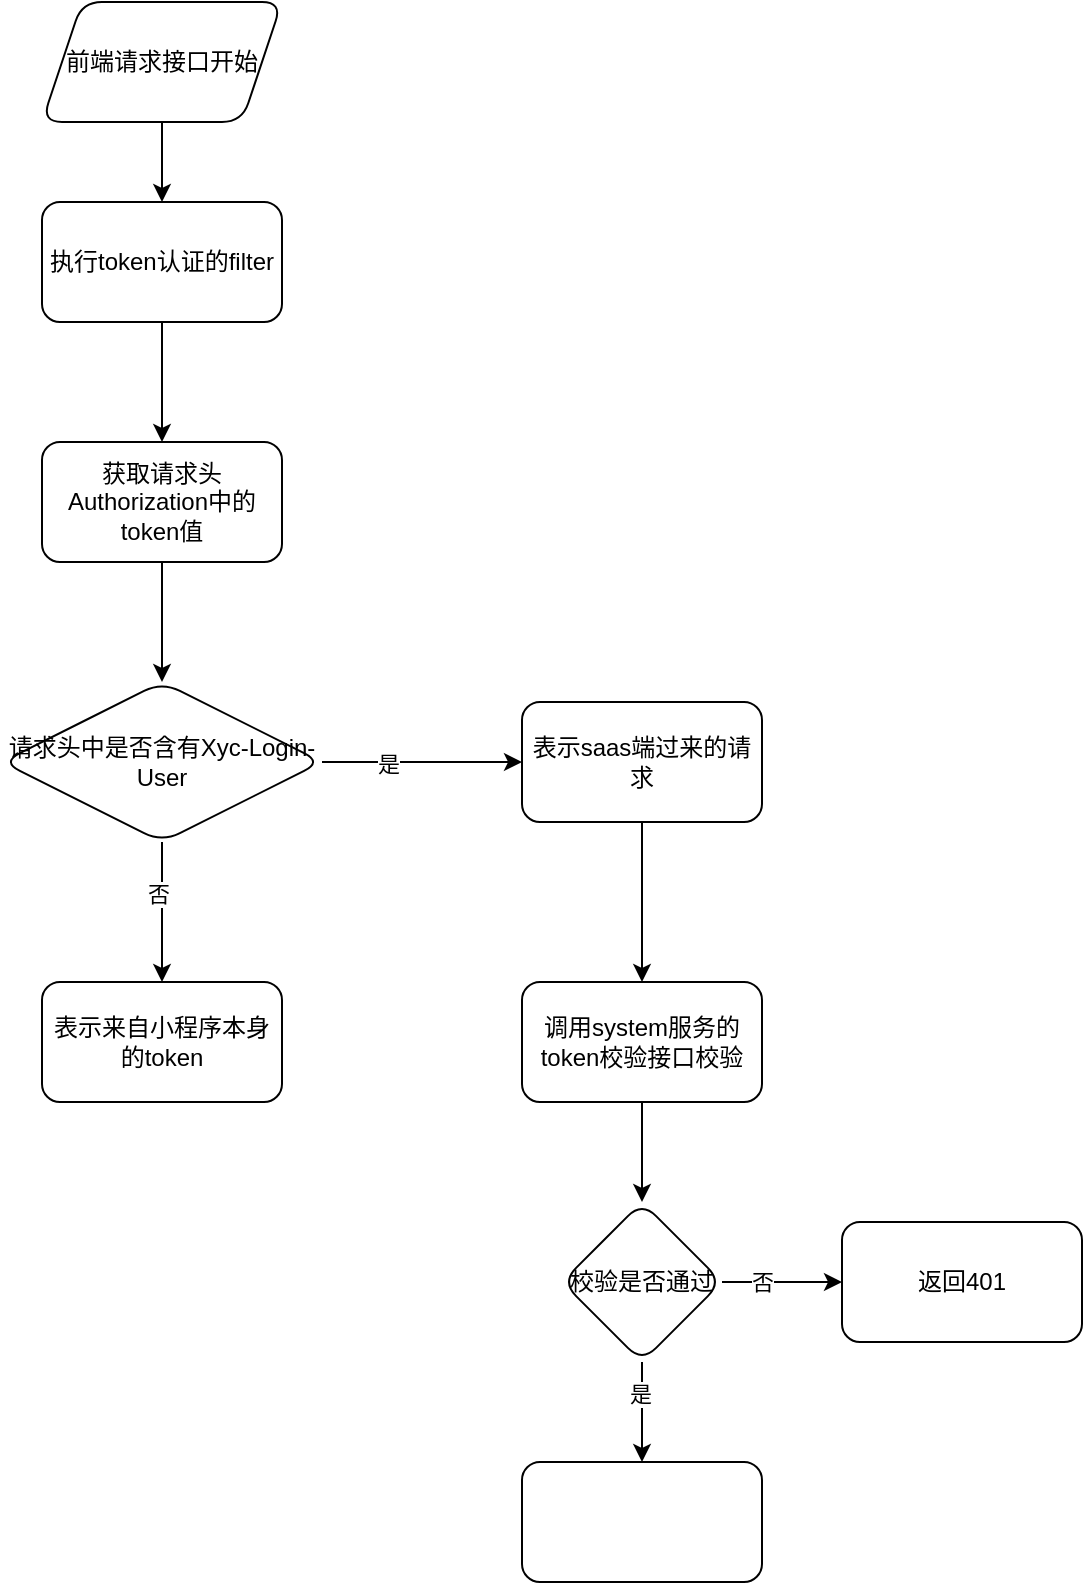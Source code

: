<mxfile version="24.0.7" type="github">
  <diagram id="C5RBs43oDa-KdzZeNtuy" name="Page-1">
    <mxGraphModel dx="1434" dy="780" grid="1" gridSize="10" guides="1" tooltips="1" connect="1" arrows="1" fold="1" page="1" pageScale="1" pageWidth="827" pageHeight="1169" math="0" shadow="0">
      <root>
        <mxCell id="WIyWlLk6GJQsqaUBKTNV-0" />
        <mxCell id="WIyWlLk6GJQsqaUBKTNV-1" parent="WIyWlLk6GJQsqaUBKTNV-0" />
        <mxCell id="ojOlT_hlwT6HIEAQez5l-4" value="" style="edgeStyle=orthogonalEdgeStyle;rounded=0;orthogonalLoop=1;jettySize=auto;html=1;" edge="1" parent="WIyWlLk6GJQsqaUBKTNV-1" source="ojOlT_hlwT6HIEAQez5l-2" target="ojOlT_hlwT6HIEAQez5l-3">
          <mxGeometry relative="1" as="geometry" />
        </mxCell>
        <mxCell id="ojOlT_hlwT6HIEAQez5l-2" value="前端请求接口开始" style="shape=parallelogram;perimeter=parallelogramPerimeter;whiteSpace=wrap;html=1;fixedSize=1;rounded=1;glass=0;strokeWidth=1;shadow=0;" vertex="1" parent="WIyWlLk6GJQsqaUBKTNV-1">
          <mxGeometry x="260" y="30" width="120" height="60" as="geometry" />
        </mxCell>
        <mxCell id="ojOlT_hlwT6HIEAQez5l-15" value="" style="edgeStyle=orthogonalEdgeStyle;rounded=0;orthogonalLoop=1;jettySize=auto;html=1;" edge="1" parent="WIyWlLk6GJQsqaUBKTNV-1" source="ojOlT_hlwT6HIEAQez5l-3" target="ojOlT_hlwT6HIEAQez5l-14">
          <mxGeometry relative="1" as="geometry" />
        </mxCell>
        <mxCell id="ojOlT_hlwT6HIEAQez5l-3" value="执行token认证的filter" style="whiteSpace=wrap;html=1;rounded=1;glass=0;strokeWidth=1;shadow=0;" vertex="1" parent="WIyWlLk6GJQsqaUBKTNV-1">
          <mxGeometry x="260" y="130" width="120" height="60" as="geometry" />
        </mxCell>
        <mxCell id="ojOlT_hlwT6HIEAQez5l-10" value="" style="edgeStyle=orthogonalEdgeStyle;rounded=0;orthogonalLoop=1;jettySize=auto;html=1;" edge="1" parent="WIyWlLk6GJQsqaUBKTNV-1" source="ojOlT_hlwT6HIEAQez5l-7" target="ojOlT_hlwT6HIEAQez5l-9">
          <mxGeometry relative="1" as="geometry" />
        </mxCell>
        <mxCell id="ojOlT_hlwT6HIEAQez5l-11" value="是" style="edgeLabel;html=1;align=center;verticalAlign=middle;resizable=0;points=[];" vertex="1" connectable="0" parent="ojOlT_hlwT6HIEAQez5l-10">
          <mxGeometry x="-0.34" y="-1" relative="1" as="geometry">
            <mxPoint as="offset" />
          </mxGeometry>
        </mxCell>
        <mxCell id="ojOlT_hlwT6HIEAQez5l-26" value="" style="edgeStyle=orthogonalEdgeStyle;rounded=0;orthogonalLoop=1;jettySize=auto;html=1;" edge="1" parent="WIyWlLk6GJQsqaUBKTNV-1" source="ojOlT_hlwT6HIEAQez5l-7" target="ojOlT_hlwT6HIEAQez5l-25">
          <mxGeometry relative="1" as="geometry" />
        </mxCell>
        <mxCell id="ojOlT_hlwT6HIEAQez5l-27" value="否" style="edgeLabel;html=1;align=center;verticalAlign=middle;resizable=0;points=[];" vertex="1" connectable="0" parent="ojOlT_hlwT6HIEAQez5l-26">
          <mxGeometry x="-0.267" y="-2" relative="1" as="geometry">
            <mxPoint as="offset" />
          </mxGeometry>
        </mxCell>
        <mxCell id="ojOlT_hlwT6HIEAQez5l-7" value="请求头中是否含有Xyc-Login-User" style="rhombus;whiteSpace=wrap;html=1;rounded=1;glass=0;strokeWidth=1;shadow=0;" vertex="1" parent="WIyWlLk6GJQsqaUBKTNV-1">
          <mxGeometry x="240" y="370" width="160" height="80" as="geometry" />
        </mxCell>
        <mxCell id="ojOlT_hlwT6HIEAQez5l-13" value="" style="edgeStyle=orthogonalEdgeStyle;rounded=0;orthogonalLoop=1;jettySize=auto;html=1;" edge="1" parent="WIyWlLk6GJQsqaUBKTNV-1" source="ojOlT_hlwT6HIEAQez5l-9" target="ojOlT_hlwT6HIEAQez5l-12">
          <mxGeometry relative="1" as="geometry" />
        </mxCell>
        <mxCell id="ojOlT_hlwT6HIEAQez5l-9" value="表示saas端过来的请求" style="whiteSpace=wrap;html=1;rounded=1;glass=0;strokeWidth=1;shadow=0;" vertex="1" parent="WIyWlLk6GJQsqaUBKTNV-1">
          <mxGeometry x="500" y="380" width="120" height="60" as="geometry" />
        </mxCell>
        <mxCell id="ojOlT_hlwT6HIEAQez5l-18" value="" style="edgeStyle=orthogonalEdgeStyle;rounded=0;orthogonalLoop=1;jettySize=auto;html=1;" edge="1" parent="WIyWlLk6GJQsqaUBKTNV-1" source="ojOlT_hlwT6HIEAQez5l-12" target="ojOlT_hlwT6HIEAQez5l-17">
          <mxGeometry relative="1" as="geometry" />
        </mxCell>
        <mxCell id="ojOlT_hlwT6HIEAQez5l-12" value="调用system服务的token校验接口校验" style="whiteSpace=wrap;html=1;rounded=1;glass=0;strokeWidth=1;shadow=0;" vertex="1" parent="WIyWlLk6GJQsqaUBKTNV-1">
          <mxGeometry x="500" y="520" width="120" height="60" as="geometry" />
        </mxCell>
        <mxCell id="ojOlT_hlwT6HIEAQez5l-16" style="edgeStyle=orthogonalEdgeStyle;rounded=0;orthogonalLoop=1;jettySize=auto;html=1;entryX=0.5;entryY=0;entryDx=0;entryDy=0;" edge="1" parent="WIyWlLk6GJQsqaUBKTNV-1" source="ojOlT_hlwT6HIEAQez5l-14" target="ojOlT_hlwT6HIEAQez5l-7">
          <mxGeometry relative="1" as="geometry" />
        </mxCell>
        <mxCell id="ojOlT_hlwT6HIEAQez5l-14" value="获取请求头Authorization中的token值" style="whiteSpace=wrap;html=1;rounded=1;glass=0;strokeWidth=1;shadow=0;" vertex="1" parent="WIyWlLk6GJQsqaUBKTNV-1">
          <mxGeometry x="260" y="250" width="120" height="60" as="geometry" />
        </mxCell>
        <mxCell id="ojOlT_hlwT6HIEAQez5l-20" value="" style="edgeStyle=orthogonalEdgeStyle;rounded=0;orthogonalLoop=1;jettySize=auto;html=1;" edge="1" parent="WIyWlLk6GJQsqaUBKTNV-1" source="ojOlT_hlwT6HIEAQez5l-17" target="ojOlT_hlwT6HIEAQez5l-19">
          <mxGeometry relative="1" as="geometry" />
        </mxCell>
        <mxCell id="ojOlT_hlwT6HIEAQez5l-21" value="否" style="edgeLabel;html=1;align=center;verticalAlign=middle;resizable=0;points=[];" vertex="1" connectable="0" parent="ojOlT_hlwT6HIEAQez5l-20">
          <mxGeometry x="-0.333" relative="1" as="geometry">
            <mxPoint as="offset" />
          </mxGeometry>
        </mxCell>
        <mxCell id="ojOlT_hlwT6HIEAQez5l-23" value="" style="edgeStyle=orthogonalEdgeStyle;rounded=0;orthogonalLoop=1;jettySize=auto;html=1;" edge="1" parent="WIyWlLk6GJQsqaUBKTNV-1" source="ojOlT_hlwT6HIEAQez5l-17" target="ojOlT_hlwT6HIEAQez5l-22">
          <mxGeometry relative="1" as="geometry" />
        </mxCell>
        <mxCell id="ojOlT_hlwT6HIEAQez5l-24" value="是" style="edgeLabel;html=1;align=center;verticalAlign=middle;resizable=0;points=[];" vertex="1" connectable="0" parent="ojOlT_hlwT6HIEAQez5l-23">
          <mxGeometry x="-0.36" y="-1" relative="1" as="geometry">
            <mxPoint as="offset" />
          </mxGeometry>
        </mxCell>
        <mxCell id="ojOlT_hlwT6HIEAQez5l-17" value="校验是否通过" style="rhombus;whiteSpace=wrap;html=1;rounded=1;glass=0;strokeWidth=1;shadow=0;" vertex="1" parent="WIyWlLk6GJQsqaUBKTNV-1">
          <mxGeometry x="520" y="630" width="80" height="80" as="geometry" />
        </mxCell>
        <mxCell id="ojOlT_hlwT6HIEAQez5l-19" value="返回401" style="whiteSpace=wrap;html=1;rounded=1;glass=0;strokeWidth=1;shadow=0;" vertex="1" parent="WIyWlLk6GJQsqaUBKTNV-1">
          <mxGeometry x="660" y="640" width="120" height="60" as="geometry" />
        </mxCell>
        <mxCell id="ojOlT_hlwT6HIEAQez5l-22" value="" style="whiteSpace=wrap;html=1;rounded=1;glass=0;strokeWidth=1;shadow=0;" vertex="1" parent="WIyWlLk6GJQsqaUBKTNV-1">
          <mxGeometry x="500" y="760" width="120" height="60" as="geometry" />
        </mxCell>
        <mxCell id="ojOlT_hlwT6HIEAQez5l-25" value="表示来自小程序本身的token" style="whiteSpace=wrap;html=1;rounded=1;glass=0;strokeWidth=1;shadow=0;" vertex="1" parent="WIyWlLk6GJQsqaUBKTNV-1">
          <mxGeometry x="260" y="520" width="120" height="60" as="geometry" />
        </mxCell>
      </root>
    </mxGraphModel>
  </diagram>
</mxfile>
